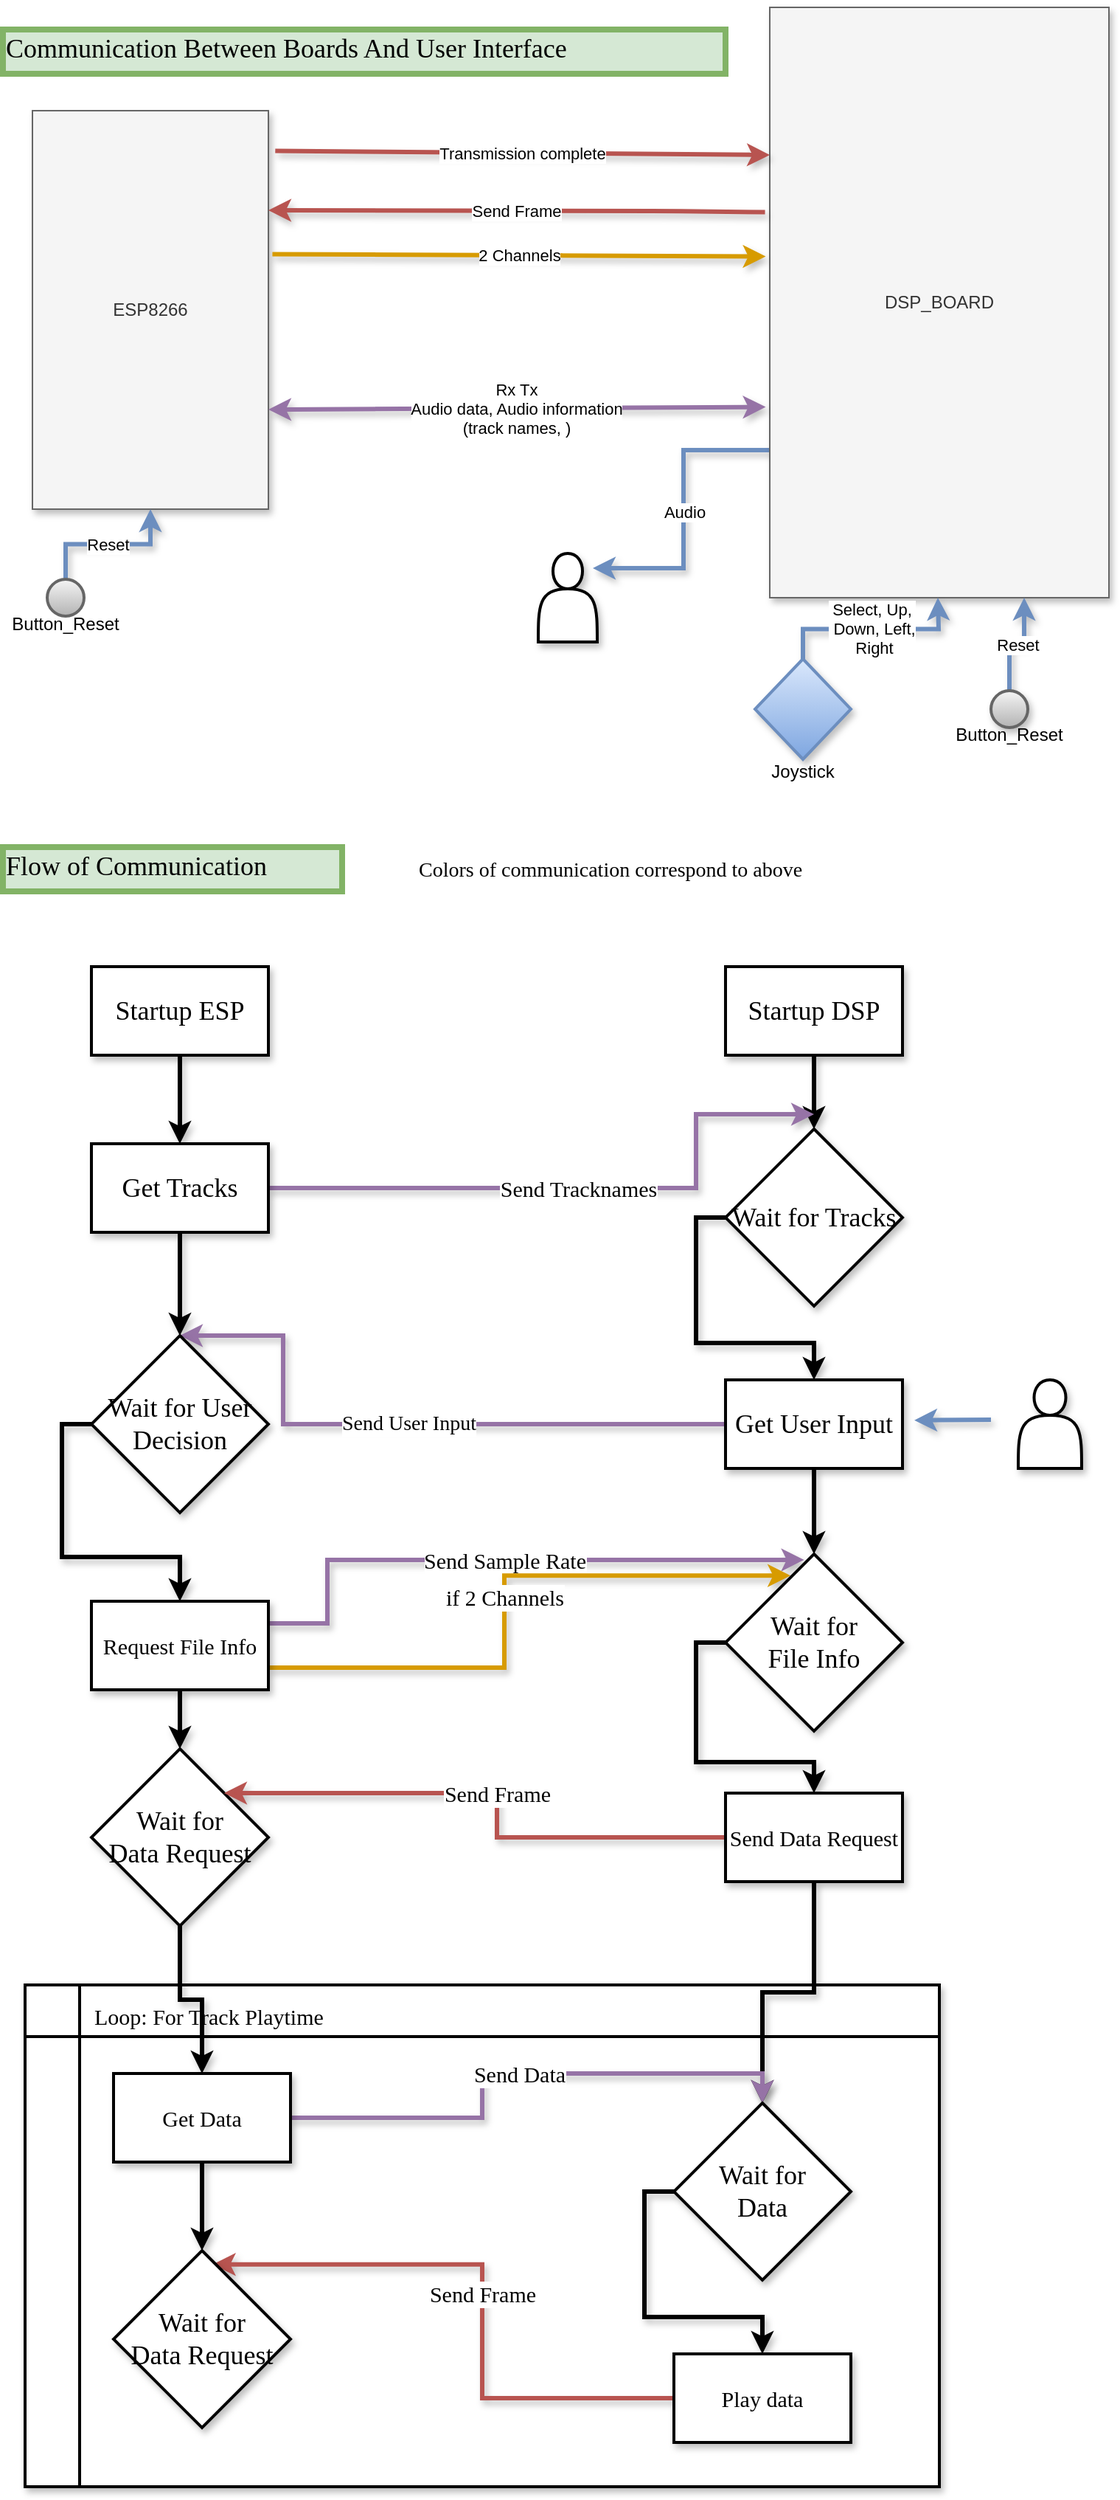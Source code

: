 <mxfile pages="1" version="11.2.8" type="github"><diagram id="MLVT8glMrgVv8CU4sqsx" name="Page-1"><mxGraphModel dx="888" dy="629" grid="1" gridSize="10" guides="1" tooltips="1" connect="1" arrows="1" fold="1" page="1" pageScale="1" pageWidth="1654" pageHeight="2336" math="0" shadow="0"><root><mxCell id="0"/><mxCell id="1" parent="0"/><mxCell id="Y38P2wxadZtJtHhddQ1R-72" value="" style="shape=internalStorage;whiteSpace=wrap;html=1;backgroundOutline=1;strokeWidth=2;fillColor=#ffffff;gradientColor=none;fontFamily=Verdana;fontSize=15;rounded=0;glass=0;shadow=1;comic=0;dx=37;dy=35;" parent="1" vertex="1"><mxGeometry x="45" y="1340" width="620" height="340" as="geometry"/></mxCell><mxCell id="Y38P2wxadZtJtHhddQ1R-28" value="Audio" style="edgeStyle=orthogonalEdgeStyle;rounded=0;orthogonalLoop=1;jettySize=auto;html=1;exitX=0;exitY=0.75;exitDx=0;exitDy=0;entryX=0.925;entryY=0.167;entryDx=0;entryDy=0;entryPerimeter=0;strokeWidth=3;fillColor=#dae8fc;strokeColor=#6c8ebf;gradientColor=#7ea6e0;shadow=1;" parent="1" source="Y38P2wxadZtJtHhddQ1R-1" target="Y38P2wxadZtJtHhddQ1R-27" edge="1"><mxGeometry relative="1" as="geometry"/></mxCell><mxCell id="Y38P2wxadZtJtHhddQ1R-1" value="DSP_BOARD" style="rounded=0;whiteSpace=wrap;html=1;fillColor=#f5f5f5;strokeColor=#666666;fontColor=#333333;shadow=1;" parent="1" vertex="1"><mxGeometry x="550" width="230" height="400" as="geometry"/></mxCell><mxCell id="Y38P2wxadZtJtHhddQ1R-2" value="ESP8266" style="rounded=0;whiteSpace=wrap;html=1;fillColor=#f5f5f5;strokeColor=#666666;fontColor=#333333;shadow=1;" parent="1" vertex="1"><mxGeometry x="50" y="70" width="160" height="270" as="geometry"/></mxCell><mxCell id="Y38P2wxadZtJtHhddQ1R-5" value="Rx Tx&lt;br&gt;Audio data, Audio information&lt;br&gt;(track names, )" style="endArrow=classic;startArrow=classic;html=1;entryX=-0.012;entryY=0.677;entryDx=0;entryDy=0;entryPerimeter=0;exitX=1;exitY=0.75;exitDx=0;exitDy=0;fillColor=#e1d5e7;strokeColor=#9673a6;strokeWidth=3;shadow=1;" parent="1" source="Y38P2wxadZtJtHhddQ1R-2" target="Y38P2wxadZtJtHhddQ1R-1" edge="1"><mxGeometry width="50" height="50" relative="1" as="geometry"><mxPoint x="50" y="490" as="sourcePoint"/><mxPoint x="100" y="440" as="targetPoint"/></mxGeometry></mxCell><mxCell id="Y38P2wxadZtJtHhddQ1R-7" value="Transmission complete" style="endArrow=classic;html=1;strokeWidth=3;exitX=1.029;exitY=0.101;exitDx=0;exitDy=0;exitPerimeter=0;fillColor=#f8cecc;strokeColor=#b85450;shadow=1;" parent="1" source="Y38P2wxadZtJtHhddQ1R-2" edge="1"><mxGeometry width="50" height="50" relative="1" as="geometry"><mxPoint x="50" y="470" as="sourcePoint"/><mxPoint x="550" y="100" as="targetPoint"/></mxGeometry></mxCell><mxCell id="Y38P2wxadZtJtHhddQ1R-9" value="Send Frame" style="endArrow=classic;html=1;strokeWidth=3;entryX=1;entryY=0.25;entryDx=0;entryDy=0;exitX=-0.014;exitY=0.347;exitDx=0;exitDy=0;exitPerimeter=0;fillColor=#f8cecc;strokeColor=#b85450;shadow=1;" parent="1" source="Y38P2wxadZtJtHhddQ1R-1" target="Y38P2wxadZtJtHhddQ1R-2" edge="1"><mxGeometry width="50" height="50" relative="1" as="geometry"><mxPoint x="50" y="470" as="sourcePoint"/><mxPoint x="100" y="420" as="targetPoint"/><Array as="points"><mxPoint x="480" y="138"/></Array></mxGeometry></mxCell><mxCell id="Y38P2wxadZtJtHhddQ1R-10" value="2 Channels" style="endArrow=classic;html=1;strokeWidth=3;entryX=-0.012;entryY=0.422;entryDx=0;entryDy=0;entryPerimeter=0;exitX=1.017;exitY=0.36;exitDx=0;exitDy=0;exitPerimeter=0;fillColor=#ffe6cc;strokeColor=#d79b00;shadow=1;" parent="1" source="Y38P2wxadZtJtHhddQ1R-2" target="Y38P2wxadZtJtHhddQ1R-1" edge="1"><mxGeometry width="50" height="50" relative="1" as="geometry"><mxPoint x="50" y="470" as="sourcePoint"/><mxPoint x="100" y="420" as="targetPoint"/></mxGeometry></mxCell><mxCell id="Y38P2wxadZtJtHhddQ1R-12" value="&lt;font style=&quot;font-size: 18px&quot; face=&quot;Verdana&quot;&gt;Communication Between Boards And User Interface&lt;/font&gt;" style="text;html=1;resizable=0;points=[];autosize=1;align=left;verticalAlign=top;spacingTop=-4;fillColor=#d5e8d4;strokeColor=#82b366;strokeWidth=4;perimeterSpacing=0;" parent="1" vertex="1"><mxGeometry x="30" y="15" width="490" height="30" as="geometry"/></mxCell><mxCell id="Y38P2wxadZtJtHhddQ1R-25" value="Reset" style="edgeStyle=orthogonalEdgeStyle;rounded=0;orthogonalLoop=1;jettySize=auto;html=1;exitX=0.5;exitY=0;exitDx=0;exitDy=0;strokeWidth=3;fillColor=#dae8fc;strokeColor=#6c8ebf;shadow=1;" parent="1" source="Y38P2wxadZtJtHhddQ1R-14" target="Y38P2wxadZtJtHhddQ1R-2" edge="1"><mxGeometry relative="1" as="geometry"/></mxCell><mxCell id="Y38P2wxadZtJtHhddQ1R-14" value="Button_Reset" style="ellipse;whiteSpace=wrap;html=1;aspect=fixed;strokeWidth=2;fillColor=#f5f5f5;gradientColor=#b3b3b3;strokeColor=#666666;spacingTop=35;shadow=0;" parent="1" vertex="1"><mxGeometry x="60" y="387.5" width="25" height="25" as="geometry"/></mxCell><mxCell id="Y38P2wxadZtJtHhddQ1R-24" value="Reset" style="edgeStyle=orthogonalEdgeStyle;rounded=0;orthogonalLoop=1;jettySize=auto;html=1;exitX=0.5;exitY=0;exitDx=0;exitDy=0;entryX=0.75;entryY=1;entryDx=0;entryDy=0;strokeWidth=3;fillColor=#dae8fc;strokeColor=#6c8ebf;shadow=1;" parent="1" source="Y38P2wxadZtJtHhddQ1R-16" target="Y38P2wxadZtJtHhddQ1R-1" edge="1"><mxGeometry relative="1" as="geometry"/></mxCell><mxCell id="Y38P2wxadZtJtHhddQ1R-16" value="Button_Reset" style="ellipse;whiteSpace=wrap;html=1;aspect=fixed;strokeWidth=2;fillColor=#f5f5f5;gradientColor=#b3b3b3;strokeColor=#666666;spacingTop=35;shadow=1;" parent="1" vertex="1"><mxGeometry x="700" y="463" width="25" height="25" as="geometry"/></mxCell><mxCell id="Y38P2wxadZtJtHhddQ1R-26" value="Select, Up,&lt;br&gt;&amp;nbsp;Down, Left,&lt;br&gt;&amp;nbsp;Right" style="edgeStyle=orthogonalEdgeStyle;rounded=0;orthogonalLoop=1;jettySize=auto;html=1;entryX=0.5;entryY=1;entryDx=0;entryDy=0;strokeWidth=3;exitX=0.5;exitY=0;exitDx=0;exitDy=0;fillColor=#dae8fc;strokeColor=#6c8ebf;shadow=1;" parent="1" source="Y38P2wxadZtJtHhddQ1R-17" edge="1"><mxGeometry relative="1" as="geometry"><mxPoint x="570" y="442" as="sourcePoint"/><mxPoint x="664" y="400" as="targetPoint"/></mxGeometry></mxCell><mxCell id="Y38P2wxadZtJtHhddQ1R-17" value="Joystick" style="rhombus;whiteSpace=wrap;html=1;strokeWidth=2;fillColor=#dae8fc;gradientColor=#7ea6e0;strokeColor=#6c8ebf;spacingTop=85;shadow=1;" parent="1" vertex="1"><mxGeometry x="540" y="441.5" width="65" height="68" as="geometry"/></mxCell><mxCell id="Y38P2wxadZtJtHhddQ1R-27" value="" style="shape=actor;whiteSpace=wrap;html=1;strokeWidth=2;fillColor=#ffffff;gradientColor=none;shadow=1;" parent="1" vertex="1"><mxGeometry x="393" y="370" width="40" height="60" as="geometry"/></mxCell><mxCell id="Y38P2wxadZtJtHhddQ1R-31" value="Flow of Communication" style="text;html=1;resizable=0;points=[];autosize=1;align=left;verticalAlign=top;spacingTop=-4;fillColor=#d5e8d4;strokeColor=#82b366;strokeWidth=4;perimeterSpacing=0;fontFamily=Verdana;fontSize=18;" parent="1" vertex="1"><mxGeometry x="30" y="569" width="230" height="30" as="geometry"/></mxCell><mxCell id="Y38P2wxadZtJtHhddQ1R-35" style="edgeStyle=orthogonalEdgeStyle;rounded=0;orthogonalLoop=1;jettySize=auto;html=1;exitX=0.5;exitY=1;exitDx=0;exitDy=0;entryX=0.5;entryY=0;entryDx=0;entryDy=0;strokeWidth=3;fontFamily=Verdana;fontSize=18;shadow=1;" parent="1" source="Y38P2wxadZtJtHhddQ1R-32" target="Y38P2wxadZtJtHhddQ1R-34" edge="1"><mxGeometry relative="1" as="geometry"/></mxCell><mxCell id="Y38P2wxadZtJtHhddQ1R-32" value="Startup ESP" style="rounded=0;whiteSpace=wrap;html=1;strokeWidth=2;fillColor=#ffffff;gradientColor=none;fontFamily=Verdana;fontSize=18;shadow=1;" parent="1" vertex="1"><mxGeometry x="90" y="650" width="120" height="60" as="geometry"/></mxCell><mxCell id="Y38P2wxadZtJtHhddQ1R-39" style="edgeStyle=orthogonalEdgeStyle;rounded=0;orthogonalLoop=1;jettySize=auto;html=1;exitX=0.5;exitY=1;exitDx=0;exitDy=0;entryX=0.5;entryY=0;entryDx=0;entryDy=0;strokeWidth=3;fontFamily=Verdana;fontSize=18;shadow=1;" parent="1" source="Y38P2wxadZtJtHhddQ1R-33" target="Y38P2wxadZtJtHhddQ1R-38" edge="1"><mxGeometry relative="1" as="geometry"/></mxCell><mxCell id="Y38P2wxadZtJtHhddQ1R-33" value="Startup DSP" style="rounded=0;whiteSpace=wrap;html=1;strokeWidth=2;fillColor=#ffffff;gradientColor=none;fontFamily=Verdana;fontSize=18;shadow=1;" parent="1" vertex="1"><mxGeometry x="520" y="650" width="120" height="60" as="geometry"/></mxCell><mxCell id="Y38P2wxadZtJtHhddQ1R-40" value="Send Tracknames" style="edgeStyle=orthogonalEdgeStyle;rounded=0;orthogonalLoop=1;jettySize=auto;html=1;exitX=1;exitY=0.5;exitDx=0;exitDy=0;strokeWidth=3;fontFamily=Verdana;fontSize=15;fillColor=#e1d5e7;strokeColor=#9673a6;shadow=1;" parent="1" source="Y38P2wxadZtJtHhddQ1R-34" edge="1"><mxGeometry relative="1" as="geometry"><mxPoint x="580" y="750" as="targetPoint"/><Array as="points"><mxPoint x="500" y="800"/><mxPoint x="500" y="750"/></Array></mxGeometry></mxCell><mxCell id="Y38P2wxadZtJtHhddQ1R-50" style="edgeStyle=orthogonalEdgeStyle;rounded=0;orthogonalLoop=1;jettySize=auto;html=1;exitX=0.5;exitY=1;exitDx=0;exitDy=0;entryX=0.5;entryY=0;entryDx=0;entryDy=0;strokeWidth=3;fontFamily=Verdana;fontSize=14;shadow=1;" parent="1" source="Y38P2wxadZtJtHhddQ1R-34" target="Y38P2wxadZtJtHhddQ1R-49" edge="1"><mxGeometry relative="1" as="geometry"/></mxCell><mxCell id="Y38P2wxadZtJtHhddQ1R-34" value="Get Tracks" style="rounded=0;whiteSpace=wrap;html=1;strokeWidth=2;fillColor=#ffffff;gradientColor=none;fontFamily=Verdana;fontSize=18;shadow=1;" parent="1" vertex="1"><mxGeometry x="90" y="770" width="120" height="60" as="geometry"/></mxCell><mxCell id="Y38P2wxadZtJtHhddQ1R-42" style="edgeStyle=orthogonalEdgeStyle;rounded=0;orthogonalLoop=1;jettySize=auto;html=1;exitX=0;exitY=0.5;exitDx=0;exitDy=0;strokeWidth=3;fontFamily=Verdana;fontSize=18;shadow=1;" parent="1" source="Y38P2wxadZtJtHhddQ1R-38" target="Y38P2wxadZtJtHhddQ1R-41" edge="1"><mxGeometry relative="1" as="geometry"/></mxCell><mxCell id="Y38P2wxadZtJtHhddQ1R-38" value="Wait for Tracks" style="rhombus;whiteSpace=wrap;html=1;strokeWidth=2;fillColor=#ffffff;gradientColor=none;fontFamily=Verdana;fontSize=18;shadow=1;" parent="1" vertex="1"><mxGeometry x="520" y="760" width="120" height="120" as="geometry"/></mxCell><mxCell id="Y38P2wxadZtJtHhddQ1R-51" value="Send User Input" style="edgeStyle=orthogonalEdgeStyle;rounded=0;orthogonalLoop=1;jettySize=auto;html=1;exitX=0;exitY=0.5;exitDx=0;exitDy=0;strokeWidth=3;fontFamily=Verdana;fontSize=14;entryX=0.5;entryY=0;entryDx=0;entryDy=0;fillColor=#e1d5e7;strokeColor=#9673a6;shadow=1;" parent="1" source="Y38P2wxadZtJtHhddQ1R-41" target="Y38P2wxadZtJtHhddQ1R-49" edge="1"><mxGeometry relative="1" as="geometry"><mxPoint x="160" y="960" as="targetPoint"/><Array as="points"><mxPoint x="220" y="960"/><mxPoint x="220" y="900"/></Array></mxGeometry></mxCell><mxCell id="Y38P2wxadZtJtHhddQ1R-57" style="edgeStyle=orthogonalEdgeStyle;rounded=0;orthogonalLoop=1;jettySize=auto;html=1;exitX=0.5;exitY=1;exitDx=0;exitDy=0;entryX=0.5;entryY=0;entryDx=0;entryDy=0;strokeWidth=3;fontFamily=Verdana;fontSize=15;shadow=1;" parent="1" source="Y38P2wxadZtJtHhddQ1R-41" target="Y38P2wxadZtJtHhddQ1R-56" edge="1"><mxGeometry relative="1" as="geometry"/></mxCell><mxCell id="Y38P2wxadZtJtHhddQ1R-41" value="Get User Input" style="rounded=0;whiteSpace=wrap;html=1;strokeWidth=2;fillColor=#ffffff;gradientColor=none;fontFamily=Verdana;fontSize=18;shadow=1;" parent="1" vertex="1"><mxGeometry x="520" y="930" width="120" height="60" as="geometry"/></mxCell><mxCell id="Y38P2wxadZtJtHhddQ1R-43" value="Colors of communication correspond to above" style="text;html=1;resizable=0;points=[];autosize=1;align=left;verticalAlign=top;spacingTop=-4;fontSize=14;fontFamily=Verdana;" parent="1" vertex="1"><mxGeometry x="310" y="574" width="430" height="20" as="geometry"/></mxCell><mxCell id="Y38P2wxadZtJtHhddQ1R-45" value="" style="shape=actor;whiteSpace=wrap;html=1;strokeWidth=2;fillColor=#ffffff;gradientColor=none;fontFamily=Verdana;fontSize=14;shadow=1;" parent="1" vertex="1"><mxGeometry x="718.5" y="930" width="43" height="60" as="geometry"/></mxCell><mxCell id="Y38P2wxadZtJtHhddQ1R-46" value="" style="endArrow=classic;html=1;strokeWidth=3;fontFamily=Verdana;fontSize=14;entryX=1.067;entryY=0.456;entryDx=0;entryDy=0;entryPerimeter=0;fillColor=#dae8fc;strokeColor=#6c8ebf;shadow=1;" parent="1" target="Y38P2wxadZtJtHhddQ1R-41" edge="1"><mxGeometry width="50" height="50" relative="1" as="geometry"><mxPoint x="700" y="957" as="sourcePoint"/><mxPoint x="80" y="1010" as="targetPoint"/></mxGeometry></mxCell><mxCell id="Y38P2wxadZtJtHhddQ1R-54" style="edgeStyle=orthogonalEdgeStyle;rounded=0;orthogonalLoop=1;jettySize=auto;html=1;exitX=0;exitY=0.5;exitDx=0;exitDy=0;entryX=0.5;entryY=0;entryDx=0;entryDy=0;strokeWidth=3;fontFamily=Verdana;fontSize=15;shadow=1;" parent="1" source="Y38P2wxadZtJtHhddQ1R-49" target="Y38P2wxadZtJtHhddQ1R-53" edge="1"><mxGeometry relative="1" as="geometry"/></mxCell><mxCell id="Y38P2wxadZtJtHhddQ1R-49" value="Wait for User Decision" style="rhombus;whiteSpace=wrap;html=1;strokeWidth=2;fillColor=#ffffff;gradientColor=none;fontFamily=Verdana;fontSize=18;shadow=1;" parent="1" vertex="1"><mxGeometry x="90" y="900" width="120" height="120" as="geometry"/></mxCell><mxCell id="Y38P2wxadZtJtHhddQ1R-59" value="Send Sample Rate" style="edgeStyle=orthogonalEdgeStyle;rounded=0;orthogonalLoop=1;jettySize=auto;html=1;exitX=1;exitY=0.25;exitDx=0;exitDy=0;entryX=0.444;entryY=0.033;entryDx=0;entryDy=0;entryPerimeter=0;strokeWidth=3;fontFamily=Verdana;fontSize=15;fillColor=#e1d5e7;strokeColor=#9673a6;shadow=1;" parent="1" source="Y38P2wxadZtJtHhddQ1R-53" target="Y38P2wxadZtJtHhddQ1R-56" edge="1"><mxGeometry relative="1" as="geometry"><Array as="points"><mxPoint x="250" y="1095"/><mxPoint x="250" y="1052"/></Array></mxGeometry></mxCell><mxCell id="Y38P2wxadZtJtHhddQ1R-64" value="if 2 Channels" style="edgeStyle=orthogonalEdgeStyle;rounded=0;orthogonalLoop=1;jettySize=auto;html=1;exitX=1;exitY=0.75;exitDx=0;exitDy=0;entryX=0.367;entryY=0.122;entryDx=0;entryDy=0;entryPerimeter=0;strokeWidth=3;fontFamily=Verdana;fontSize=15;fillColor=#ffe6cc;strokeColor=#d79b00;shadow=1;" parent="1" source="Y38P2wxadZtJtHhddQ1R-53" target="Y38P2wxadZtJtHhddQ1R-56" edge="1"><mxGeometry relative="1" as="geometry"><Array as="points"><mxPoint x="370" y="1125"/><mxPoint x="370" y="1063"/></Array></mxGeometry></mxCell><mxCell id="Y38P2wxadZtJtHhddQ1R-68" style="edgeStyle=orthogonalEdgeStyle;rounded=0;orthogonalLoop=1;jettySize=auto;html=1;exitX=0.5;exitY=1;exitDx=0;exitDy=0;entryX=0.5;entryY=0;entryDx=0;entryDy=0;strokeWidth=3;fontFamily=Verdana;fontSize=15;shadow=1;" parent="1" source="Y38P2wxadZtJtHhddQ1R-53" target="Y38P2wxadZtJtHhddQ1R-66" edge="1"><mxGeometry relative="1" as="geometry"/></mxCell><mxCell id="Y38P2wxadZtJtHhddQ1R-53" value="Request File Info" style="rounded=0;whiteSpace=wrap;html=1;strokeWidth=2;fillColor=#ffffff;gradientColor=none;fontFamily=Verdana;fontSize=15;shadow=1;" parent="1" vertex="1"><mxGeometry x="90" y="1080" width="120" height="60" as="geometry"/></mxCell><mxCell id="Y38P2wxadZtJtHhddQ1R-70" style="edgeStyle=orthogonalEdgeStyle;rounded=0;orthogonalLoop=1;jettySize=auto;html=1;exitX=0;exitY=0.5;exitDx=0;exitDy=0;entryX=0.5;entryY=0;entryDx=0;entryDy=0;strokeWidth=3;fontFamily=Verdana;fontSize=15;shadow=1;" parent="1" source="Y38P2wxadZtJtHhddQ1R-56" target="Y38P2wxadZtJtHhddQ1R-69" edge="1"><mxGeometry relative="1" as="geometry"/></mxCell><mxCell id="Y38P2wxadZtJtHhddQ1R-56" value="Wait for &lt;br&gt;File Info" style="rhombus;whiteSpace=wrap;html=1;strokeWidth=2;fillColor=#ffffff;gradientColor=none;fontFamily=Verdana;fontSize=18;shadow=1;" parent="1" vertex="1"><mxGeometry x="520" y="1048" width="120" height="120" as="geometry"/></mxCell><mxCell id="Y38P2wxadZtJtHhddQ1R-75" style="edgeStyle=orthogonalEdgeStyle;rounded=0;orthogonalLoop=1;jettySize=auto;html=1;exitX=0.5;exitY=1;exitDx=0;exitDy=0;shadow=1;strokeWidth=3;fontFamily=Verdana;fontSize=15;" parent="1" source="Y38P2wxadZtJtHhddQ1R-66" target="Y38P2wxadZtJtHhddQ1R-73" edge="1"><mxGeometry relative="1" as="geometry"/></mxCell><mxCell id="Y38P2wxadZtJtHhddQ1R-66" value="Wait for&lt;br&gt;Data Request" style="rhombus;whiteSpace=wrap;html=1;strokeWidth=2;fillColor=#ffffff;gradientColor=none;fontFamily=Verdana;fontSize=18;shadow=1;" parent="1" vertex="1"><mxGeometry x="90" y="1180" width="120" height="120" as="geometry"/></mxCell><mxCell id="Y38P2wxadZtJtHhddQ1R-71" value="Send Frame" style="edgeStyle=orthogonalEdgeStyle;rounded=0;orthogonalLoop=1;jettySize=auto;html=1;exitX=0;exitY=0.5;exitDx=0;exitDy=0;entryX=1;entryY=0;entryDx=0;entryDy=0;strokeWidth=3;fontFamily=Verdana;fontSize=15;fillColor=#f8cecc;strokeColor=#b85450;shadow=1;" parent="1" source="Y38P2wxadZtJtHhddQ1R-69" target="Y38P2wxadZtJtHhddQ1R-66" edge="1"><mxGeometry relative="1" as="geometry"/></mxCell><mxCell id="Y38P2wxadZtJtHhddQ1R-84" style="edgeStyle=orthogonalEdgeStyle;rounded=0;orthogonalLoop=1;jettySize=auto;html=1;exitX=0.5;exitY=1;exitDx=0;exitDy=0;entryX=0.5;entryY=0;entryDx=0;entryDy=0;shadow=1;strokeWidth=3;fontFamily=Verdana;fontSize=15;" parent="1" source="Y38P2wxadZtJtHhddQ1R-69" target="Y38P2wxadZtJtHhddQ1R-77" edge="1"><mxGeometry relative="1" as="geometry"/></mxCell><mxCell id="Y38P2wxadZtJtHhddQ1R-69" value="Send Data Request" style="rounded=0;whiteSpace=wrap;html=1;strokeWidth=2;fillColor=#ffffff;gradientColor=none;fontFamily=Verdana;fontSize=15;shadow=1;" parent="1" vertex="1"><mxGeometry x="520" y="1210" width="120" height="60" as="geometry"/></mxCell><mxCell id="Y38P2wxadZtJtHhddQ1R-78" value="Send Data" style="edgeStyle=orthogonalEdgeStyle;rounded=0;orthogonalLoop=1;jettySize=auto;html=1;exitX=1;exitY=0.5;exitDx=0;exitDy=0;entryX=0.5;entryY=0;entryDx=0;entryDy=0;shadow=1;strokeWidth=3;fontFamily=Verdana;fontSize=15;fillColor=#e1d5e7;strokeColor=#9673a6;" parent="1" source="Y38P2wxadZtJtHhddQ1R-73" target="Y38P2wxadZtJtHhddQ1R-77" edge="1"><mxGeometry relative="1" as="geometry"/></mxCell><mxCell id="Y38P2wxadZtJtHhddQ1R-82" style="edgeStyle=orthogonalEdgeStyle;rounded=0;orthogonalLoop=1;jettySize=auto;html=1;exitX=0.5;exitY=1;exitDx=0;exitDy=0;shadow=1;strokeWidth=3;fontFamily=Verdana;fontSize=15;" parent="1" source="Y38P2wxadZtJtHhddQ1R-73" target="Y38P2wxadZtJtHhddQ1R-81" edge="1"><mxGeometry relative="1" as="geometry"/></mxCell><mxCell id="Y38P2wxadZtJtHhddQ1R-73" value="Get Data" style="rounded=0;whiteSpace=wrap;html=1;shadow=1;glass=0;comic=0;strokeWidth=2;fillColor=#ffffff;gradientColor=none;fontFamily=Verdana;fontSize=15;" parent="1" vertex="1"><mxGeometry x="105" y="1400" width="120" height="60" as="geometry"/></mxCell><mxCell id="Y38P2wxadZtJtHhddQ1R-74" value="Loop: For Track Playtime" style="text;html=1;resizable=0;points=[];autosize=1;align=left;verticalAlign=top;spacingTop=-4;fontSize=15;fontFamily=Verdana;" parent="1" vertex="1"><mxGeometry x="90" y="1350" width="200" height="20" as="geometry"/></mxCell><mxCell id="Y38P2wxadZtJtHhddQ1R-80" style="edgeStyle=orthogonalEdgeStyle;rounded=0;orthogonalLoop=1;jettySize=auto;html=1;exitX=0;exitY=0.5;exitDx=0;exitDy=0;entryX=0.5;entryY=0;entryDx=0;entryDy=0;shadow=1;strokeWidth=3;fontFamily=Verdana;fontSize=15;" parent="1" source="Y38P2wxadZtJtHhddQ1R-77" target="Y38P2wxadZtJtHhddQ1R-79" edge="1"><mxGeometry relative="1" as="geometry"/></mxCell><mxCell id="Y38P2wxadZtJtHhddQ1R-77" value="Wait for &lt;br&gt;Data" style="rhombus;whiteSpace=wrap;html=1;strokeWidth=2;fillColor=#ffffff;gradientColor=none;fontFamily=Verdana;fontSize=18;shadow=1;" parent="1" vertex="1"><mxGeometry x="485" y="1420" width="120" height="120" as="geometry"/></mxCell><mxCell id="Y38P2wxadZtJtHhddQ1R-83" value="Send Frame" style="edgeStyle=orthogonalEdgeStyle;rounded=0;orthogonalLoop=1;jettySize=auto;html=1;exitX=0;exitY=0.5;exitDx=0;exitDy=0;entryX=0.561;entryY=0.078;entryDx=0;entryDy=0;entryPerimeter=0;shadow=1;strokeWidth=3;fontFamily=Verdana;fontSize=15;fillColor=#f8cecc;strokeColor=#b85450;" parent="1" source="Y38P2wxadZtJtHhddQ1R-79" target="Y38P2wxadZtJtHhddQ1R-81" edge="1"><mxGeometry relative="1" as="geometry"/></mxCell><mxCell id="Y38P2wxadZtJtHhddQ1R-79" value="Play data" style="rounded=0;whiteSpace=wrap;html=1;shadow=1;glass=0;comic=0;strokeWidth=2;fillColor=#ffffff;gradientColor=none;fontFamily=Verdana;fontSize=15;" parent="1" vertex="1"><mxGeometry x="485" y="1590" width="120" height="60" as="geometry"/></mxCell><mxCell id="Y38P2wxadZtJtHhddQ1R-81" value="Wait for&lt;br&gt;Data Request" style="rhombus;whiteSpace=wrap;html=1;strokeWidth=2;fillColor=#ffffff;gradientColor=none;fontFamily=Verdana;fontSize=18;shadow=1;" parent="1" vertex="1"><mxGeometry x="105" y="1520" width="120" height="120" as="geometry"/></mxCell></root></mxGraphModel></diagram></mxfile>